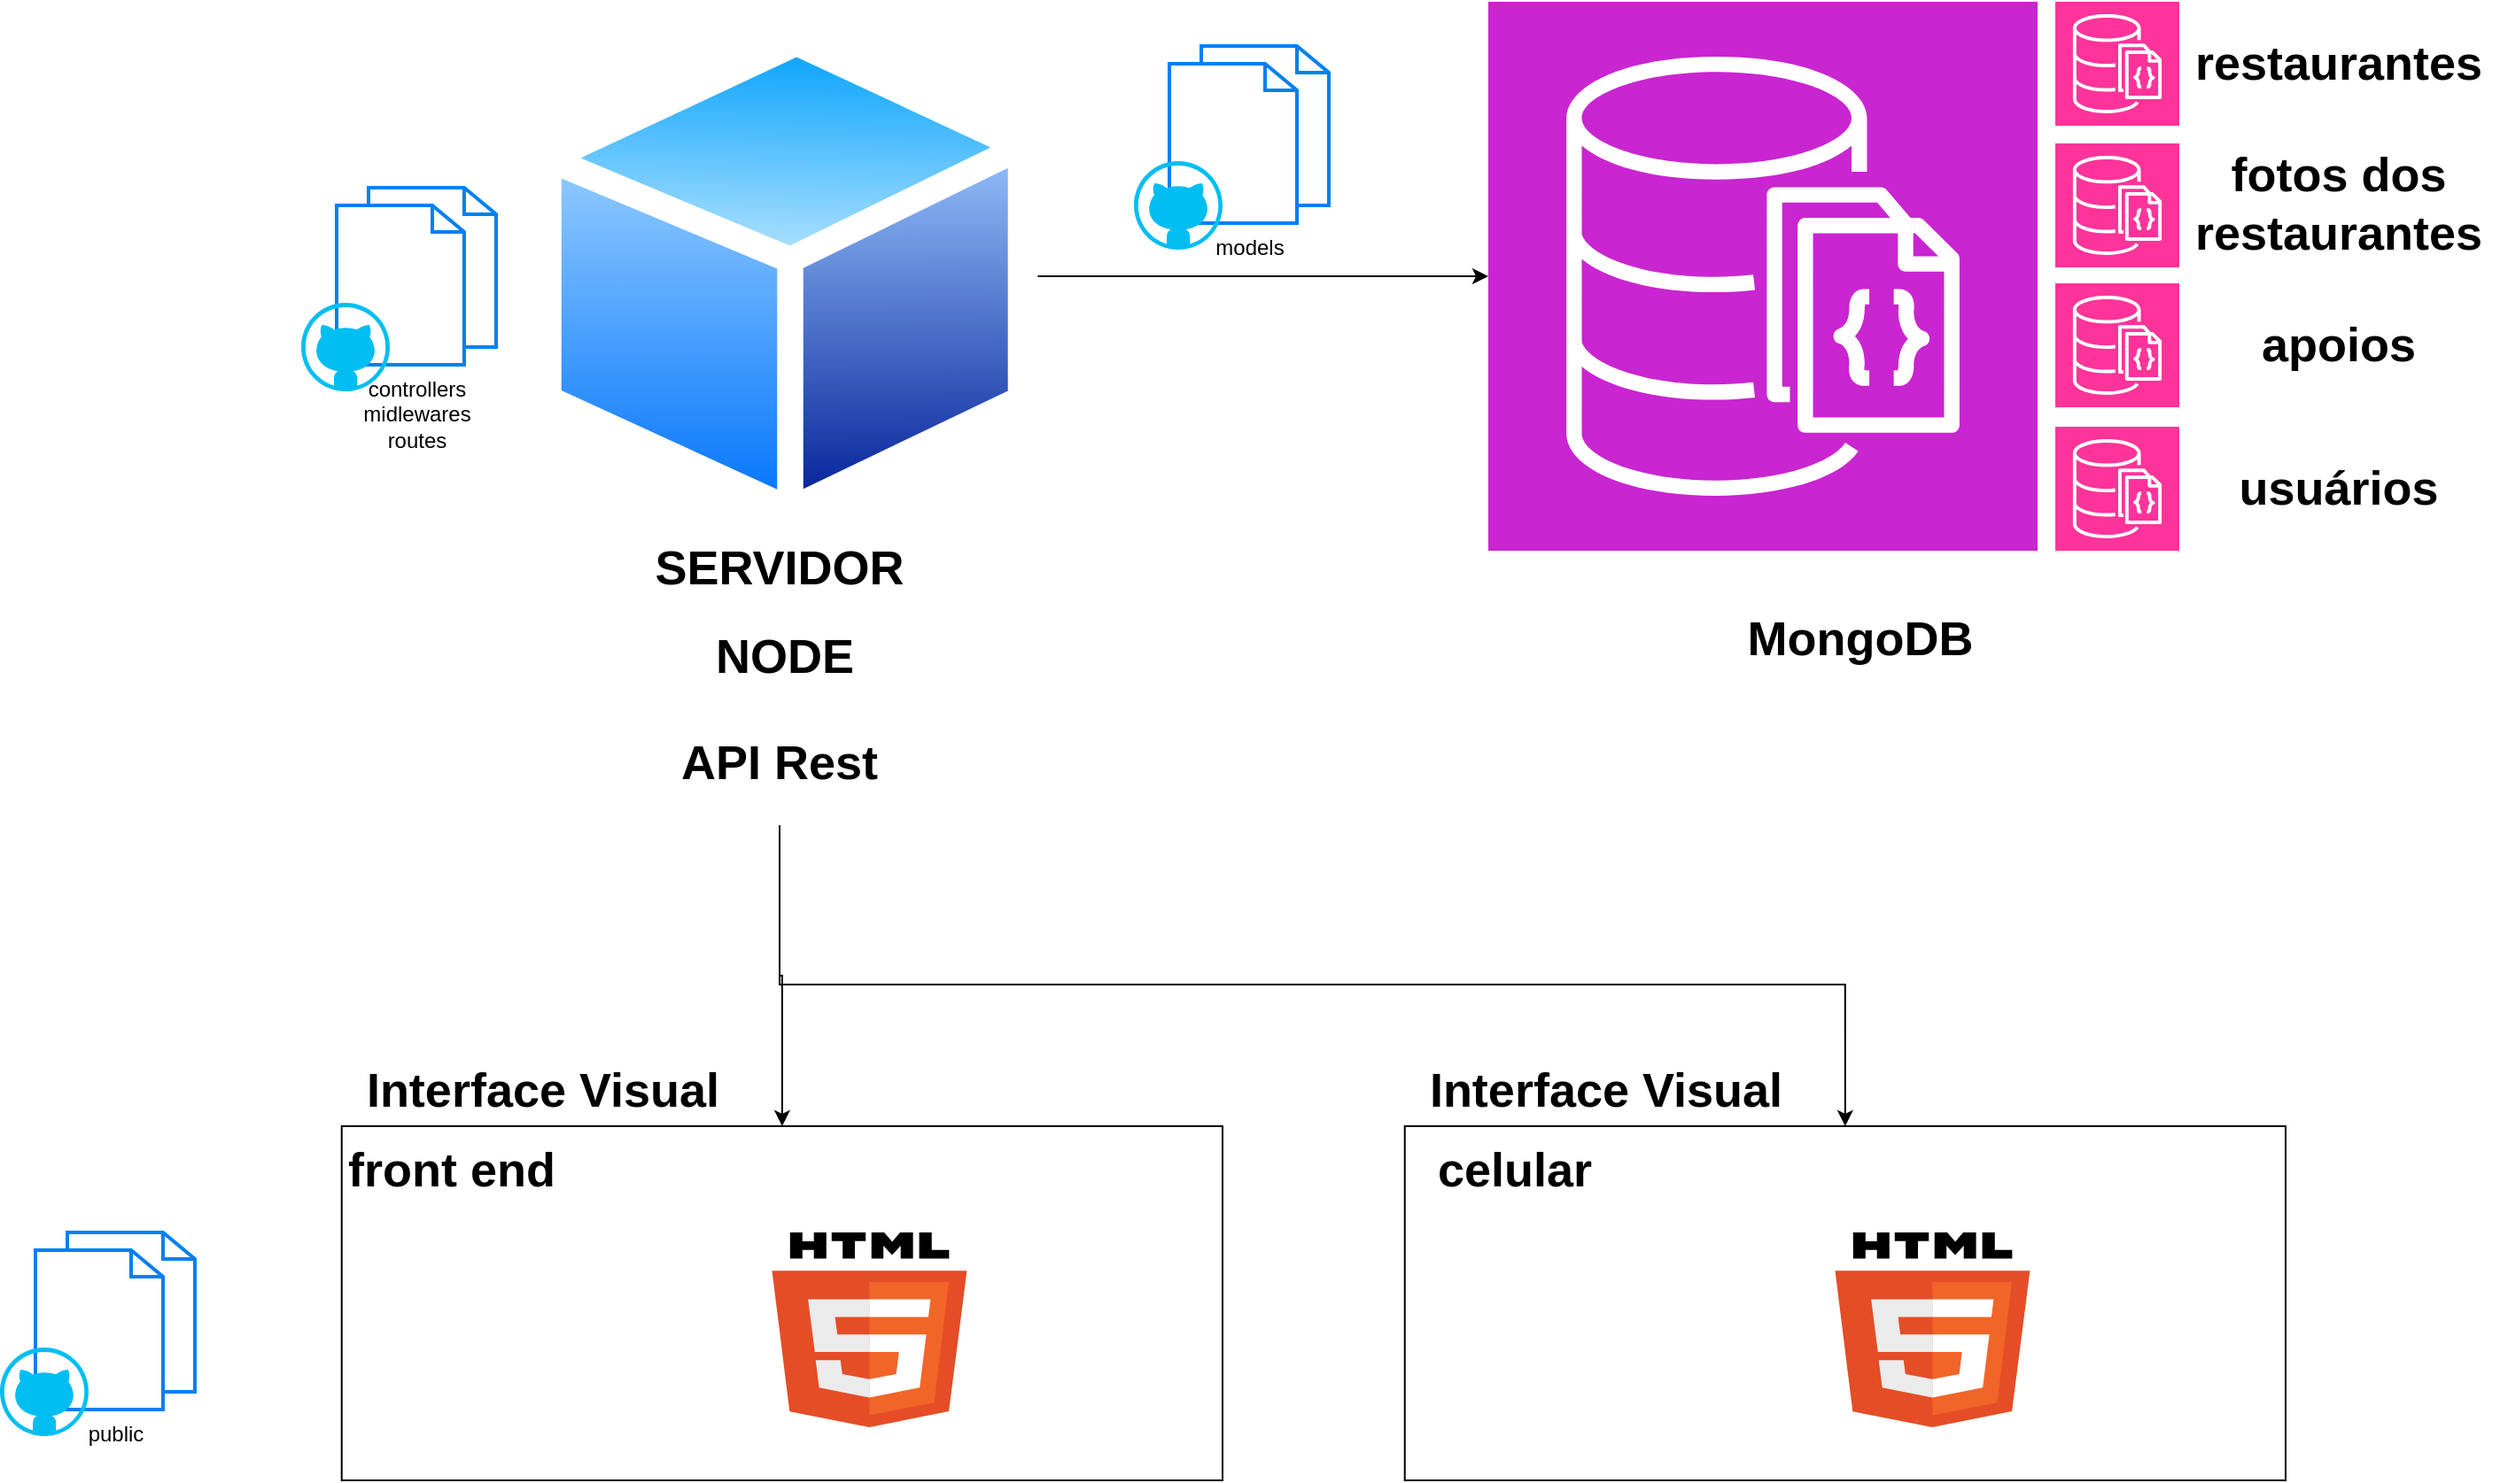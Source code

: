 <mxfile version="22.1.16" type="github">
  <diagram name="Página-1" id="lW9l5fCmu44EM4-M8ipz">
    <mxGraphModel dx="1571" dy="802" grid="1" gridSize="10" guides="1" tooltips="1" connect="1" arrows="1" fold="1" page="1" pageScale="1" pageWidth="6000" pageHeight="4500" math="0" shadow="0">
      <root>
        <mxCell id="0" />
        <mxCell id="1" parent="0" />
        <mxCell id="lbt80tdAz6W8DyTQuJgX-18" value="" style="rounded=0;whiteSpace=wrap;html=1;" vertex="1" parent="1">
          <mxGeometry x="262.86" y="780" width="497.14" height="200" as="geometry" />
        </mxCell>
        <mxCell id="lbt80tdAz6W8DyTQuJgX-12" style="edgeStyle=orthogonalEdgeStyle;rounded=0;orthogonalLoop=1;jettySize=auto;html=1;" edge="1" parent="1" source="lbt80tdAz6W8DyTQuJgX-1" target="lbt80tdAz6W8DyTQuJgX-2">
          <mxGeometry relative="1" as="geometry" />
        </mxCell>
        <mxCell id="lbt80tdAz6W8DyTQuJgX-1" value="" style="image;aspect=fixed;perimeter=ellipsePerimeter;html=1;align=center;shadow=0;dashed=0;spacingTop=3;image=img/lib/active_directory/generic_node.svg;" vertex="1" parent="1">
          <mxGeometry x="370" y="160" width="285.72" height="280" as="geometry" />
        </mxCell>
        <mxCell id="lbt80tdAz6W8DyTQuJgX-2" value="" style="sketch=0;points=[[0,0,0],[0.25,0,0],[0.5,0,0],[0.75,0,0],[1,0,0],[0,1,0],[0.25,1,0],[0.5,1,0],[0.75,1,0],[1,1,0],[0,0.25,0],[0,0.5,0],[0,0.75,0],[1,0.25,0],[1,0.5,0],[1,0.75,0]];outlineConnect=0;fontColor=#232F3E;fillColor=#C925D1;strokeColor=#ffffff;dashed=0;verticalLabelPosition=bottom;verticalAlign=top;align=center;html=1;fontSize=12;fontStyle=0;aspect=fixed;shape=mxgraph.aws4.resourceIcon;resIcon=mxgraph.aws4.documentdb_with_mongodb_compatibility;" vertex="1" parent="1">
          <mxGeometry x="910" y="145" width="310" height="310" as="geometry" />
        </mxCell>
        <mxCell id="lbt80tdAz6W8DyTQuJgX-3" value="" style="sketch=0;points=[[0,0,0],[0.25,0,0],[0.5,0,0],[0.75,0,0],[1,0,0],[0,1,0],[0.25,1,0],[0.5,1,0],[0.75,1,0],[1,1,0],[0,0.25,0],[0,0.5,0],[0,0.75,0],[1,0.25,0],[1,0.5,0],[1,0.75,0]];outlineConnect=0;fontColor=#232F3E;fillColor=#FF3399;strokeColor=#ffffff;dashed=0;verticalLabelPosition=bottom;verticalAlign=top;align=center;html=1;fontSize=12;fontStyle=0;aspect=fixed;shape=mxgraph.aws4.resourceIcon;resIcon=mxgraph.aws4.documentdb_with_mongodb_compatibility;" vertex="1" parent="1">
          <mxGeometry x="1230" y="145" width="70" height="70" as="geometry" />
        </mxCell>
        <mxCell id="lbt80tdAz6W8DyTQuJgX-4" value="" style="dashed=0;outlineConnect=0;html=1;align=center;labelPosition=center;verticalLabelPosition=bottom;verticalAlign=top;shape=mxgraph.weblogos.html5" vertex="1" parent="1">
          <mxGeometry x="505.72" y="840" width="110" height="110" as="geometry" />
        </mxCell>
        <mxCell id="lbt80tdAz6W8DyTQuJgX-5" value="" style="shape=image;html=1;verticalAlign=top;verticalLabelPosition=bottom;labelBackgroundColor=#ffffff;imageAspect=0;aspect=fixed;image=https://cdn1.iconfinder.com/data/icons/ionicons-fill-vol-2/512/logo-javascript-128.png;fontColor=#FFFF00;" vertex="1" parent="1">
          <mxGeometry x="365.72" y="830" width="128" height="128" as="geometry" />
        </mxCell>
        <mxCell id="lbt80tdAz6W8DyTQuJgX-6" value="" style="sketch=0;points=[[0,0,0],[0.25,0,0],[0.5,0,0],[0.75,0,0],[1,0,0],[0,1,0],[0.25,1,0],[0.5,1,0],[0.75,1,0],[1,1,0],[0,0.25,0],[0,0.5,0],[0,0.75,0],[1,0.25,0],[1,0.5,0],[1,0.75,0]];outlineConnect=0;fontColor=#232F3E;fillColor=#FF3399;strokeColor=#ffffff;dashed=0;verticalLabelPosition=bottom;verticalAlign=top;align=center;html=1;fontSize=12;fontStyle=0;aspect=fixed;shape=mxgraph.aws4.resourceIcon;resIcon=mxgraph.aws4.documentdb_with_mongodb_compatibility;" vertex="1" parent="1">
          <mxGeometry x="1230" y="225" width="70" height="70" as="geometry" />
        </mxCell>
        <mxCell id="lbt80tdAz6W8DyTQuJgX-7" value="" style="sketch=0;points=[[0,0,0],[0.25,0,0],[0.5,0,0],[0.75,0,0],[1,0,0],[0,1,0],[0.25,1,0],[0.5,1,0],[0.75,1,0],[1,1,0],[0,0.25,0],[0,0.5,0],[0,0.75,0],[1,0.25,0],[1,0.5,0],[1,0.75,0]];outlineConnect=0;fontColor=#232F3E;fillColor=#FF3399;strokeColor=#ffffff;dashed=0;verticalLabelPosition=bottom;verticalAlign=top;align=center;html=1;fontSize=12;fontStyle=0;aspect=fixed;shape=mxgraph.aws4.resourceIcon;resIcon=mxgraph.aws4.documentdb_with_mongodb_compatibility;" vertex="1" parent="1">
          <mxGeometry x="1230" y="304" width="70" height="70" as="geometry" />
        </mxCell>
        <mxCell id="lbt80tdAz6W8DyTQuJgX-8" value="" style="sketch=0;points=[[0,0,0],[0.25,0,0],[0.5,0,0],[0.75,0,0],[1,0,0],[0,1,0],[0.25,1,0],[0.5,1,0],[0.75,1,0],[1,1,0],[0,0.25,0],[0,0.5,0],[0,0.75,0],[1,0.25,0],[1,0.5,0],[1,0.75,0]];outlineConnect=0;fontColor=#232F3E;fillColor=#FF3399;strokeColor=#ffffff;dashed=0;verticalLabelPosition=bottom;verticalAlign=top;align=center;html=1;fontSize=12;fontStyle=0;aspect=fixed;shape=mxgraph.aws4.resourceIcon;resIcon=mxgraph.aws4.documentdb_with_mongodb_compatibility;" vertex="1" parent="1">
          <mxGeometry x="1230" y="385" width="70" height="70" as="geometry" />
        </mxCell>
        <mxCell id="lbt80tdAz6W8DyTQuJgX-9" value="SERVIDOR" style="text;html=1;strokeColor=none;fillColor=none;align=center;verticalAlign=middle;whiteSpace=wrap;rounded=0;fontStyle=1;fontSize=27;" vertex="1" parent="1">
          <mxGeometry x="420" y="430" width="180" height="70" as="geometry" />
        </mxCell>
        <mxCell id="lbt80tdAz6W8DyTQuJgX-10" value="NODE" style="text;html=1;strokeColor=none;fillColor=none;align=center;verticalAlign=middle;whiteSpace=wrap;rounded=0;fontStyle=1;fontSize=27;" vertex="1" parent="1">
          <mxGeometry x="422.86" y="480" width="180" height="70" as="geometry" />
        </mxCell>
        <mxCell id="lbt80tdAz6W8DyTQuJgX-21" style="edgeStyle=orthogonalEdgeStyle;rounded=0;orthogonalLoop=1;jettySize=auto;html=1;" edge="1" parent="1" source="lbt80tdAz6W8DyTQuJgX-11" target="lbt80tdAz6W8DyTQuJgX-18">
          <mxGeometry relative="1" as="geometry" />
        </mxCell>
        <mxCell id="lbt80tdAz6W8DyTQuJgX-27" style="edgeStyle=orthogonalEdgeStyle;rounded=0;orthogonalLoop=1;jettySize=auto;html=1;entryX=0.5;entryY=0;entryDx=0;entryDy=0;" edge="1" parent="1" source="lbt80tdAz6W8DyTQuJgX-11" target="lbt80tdAz6W8DyTQuJgX-22">
          <mxGeometry relative="1" as="geometry">
            <Array as="points">
              <mxPoint x="510" y="700" />
              <mxPoint x="1111" y="700" />
            </Array>
          </mxGeometry>
        </mxCell>
        <mxCell id="lbt80tdAz6W8DyTQuJgX-11" value="API Rest" style="text;html=1;strokeColor=none;fillColor=none;align=center;verticalAlign=middle;whiteSpace=wrap;rounded=0;fontStyle=1;fontSize=27;" vertex="1" parent="1">
          <mxGeometry x="420" y="540" width="180" height="70" as="geometry" />
        </mxCell>
        <mxCell id="lbt80tdAz6W8DyTQuJgX-13" value="MongoDB" style="text;html=1;strokeColor=none;fillColor=none;align=center;verticalAlign=middle;whiteSpace=wrap;rounded=0;fontStyle=1;fontSize=27;" vertex="1" parent="1">
          <mxGeometry x="1030" y="470" width="180" height="70" as="geometry" />
        </mxCell>
        <mxCell id="lbt80tdAz6W8DyTQuJgX-14" value="restaurantes" style="text;html=1;strokeColor=none;fillColor=none;align=center;verticalAlign=middle;whiteSpace=wrap;rounded=0;fontStyle=1;fontSize=27;" vertex="1" parent="1">
          <mxGeometry x="1300" y="145" width="180" height="70" as="geometry" />
        </mxCell>
        <mxCell id="lbt80tdAz6W8DyTQuJgX-15" value="fotos dos restaurantes" style="text;html=1;strokeColor=none;fillColor=none;align=center;verticalAlign=middle;whiteSpace=wrap;rounded=0;fontStyle=1;fontSize=27;" vertex="1" parent="1">
          <mxGeometry x="1300" y="224" width="180" height="70" as="geometry" />
        </mxCell>
        <mxCell id="lbt80tdAz6W8DyTQuJgX-16" value="apoios" style="text;html=1;strokeColor=none;fillColor=none;align=center;verticalAlign=middle;whiteSpace=wrap;rounded=0;fontStyle=1;fontSize=27;" vertex="1" parent="1">
          <mxGeometry x="1300" y="304" width="180" height="70" as="geometry" />
        </mxCell>
        <mxCell id="lbt80tdAz6W8DyTQuJgX-17" value="usuários" style="text;html=1;strokeColor=none;fillColor=none;align=center;verticalAlign=middle;whiteSpace=wrap;rounded=0;fontStyle=1;fontSize=27;" vertex="1" parent="1">
          <mxGeometry x="1300" y="385" width="180" height="70" as="geometry" />
        </mxCell>
        <mxCell id="lbt80tdAz6W8DyTQuJgX-19" value="Interface Visual" style="text;html=1;strokeColor=none;fillColor=none;align=center;verticalAlign=middle;whiteSpace=wrap;rounded=0;fontStyle=1;fontSize=27;" vertex="1" parent="1">
          <mxGeometry x="262.86" y="740" width="227.14" height="40" as="geometry" />
        </mxCell>
        <mxCell id="lbt80tdAz6W8DyTQuJgX-20" value="front end" style="text;html=1;strokeColor=none;fillColor=none;align=center;verticalAlign=middle;whiteSpace=wrap;rounded=0;fontStyle=1;fontSize=27;" vertex="1" parent="1">
          <mxGeometry x="260" y="780" width="130" height="50" as="geometry" />
        </mxCell>
        <mxCell id="lbt80tdAz6W8DyTQuJgX-22" value="" style="rounded=0;whiteSpace=wrap;html=1;" vertex="1" parent="1">
          <mxGeometry x="862.86" y="780" width="497.14" height="200" as="geometry" />
        </mxCell>
        <mxCell id="lbt80tdAz6W8DyTQuJgX-23" value="" style="dashed=0;outlineConnect=0;html=1;align=center;labelPosition=center;verticalLabelPosition=bottom;verticalAlign=top;shape=mxgraph.weblogos.html5" vertex="1" parent="1">
          <mxGeometry x="1105.72" y="840" width="110" height="110" as="geometry" />
        </mxCell>
        <mxCell id="lbt80tdAz6W8DyTQuJgX-24" value="" style="shape=image;html=1;verticalAlign=top;verticalLabelPosition=bottom;labelBackgroundColor=#ffffff;imageAspect=0;aspect=fixed;image=https://cdn1.iconfinder.com/data/icons/ionicons-fill-vol-2/512/logo-javascript-128.png;fontColor=#FFFF00;" vertex="1" parent="1">
          <mxGeometry x="965.72" y="830" width="128" height="128" as="geometry" />
        </mxCell>
        <mxCell id="lbt80tdAz6W8DyTQuJgX-25" value="Interface Visual" style="text;html=1;strokeColor=none;fillColor=none;align=center;verticalAlign=middle;whiteSpace=wrap;rounded=0;fontStyle=1;fontSize=27;" vertex="1" parent="1">
          <mxGeometry x="862.86" y="740" width="227.14" height="40" as="geometry" />
        </mxCell>
        <mxCell id="lbt80tdAz6W8DyTQuJgX-26" value="celular" style="text;html=1;strokeColor=none;fillColor=none;align=center;verticalAlign=middle;whiteSpace=wrap;rounded=0;fontStyle=1;fontSize=27;" vertex="1" parent="1">
          <mxGeometry x="860" y="780" width="130" height="50" as="geometry" />
        </mxCell>
        <mxCell id="lbt80tdAz6W8DyTQuJgX-32" value="" style="group" vertex="1" connectable="0" parent="1">
          <mxGeometry x="70" y="840" width="110" height="115" as="geometry" />
        </mxCell>
        <mxCell id="lbt80tdAz6W8DyTQuJgX-29" value="public" style="html=1;verticalLabelPosition=bottom;align=center;labelBackgroundColor=#ffffff;verticalAlign=top;strokeWidth=2;strokeColor=#0080F0;shadow=0;dashed=0;shape=mxgraph.ios7.icons.documents;" vertex="1" parent="lbt80tdAz6W8DyTQuJgX-32">
          <mxGeometry x="20" width="90" height="100" as="geometry" />
        </mxCell>
        <mxCell id="lbt80tdAz6W8DyTQuJgX-31" value="" style="verticalLabelPosition=bottom;html=1;verticalAlign=top;align=center;strokeColor=none;fillColor=#00BEF2;shape=mxgraph.azure.github_code;pointerEvents=1;" vertex="1" parent="lbt80tdAz6W8DyTQuJgX-32">
          <mxGeometry y="65" width="50" height="50" as="geometry" />
        </mxCell>
        <mxCell id="lbt80tdAz6W8DyTQuJgX-33" value="" style="group" vertex="1" connectable="0" parent="1">
          <mxGeometry x="710" y="170" width="110" height="115" as="geometry" />
        </mxCell>
        <mxCell id="lbt80tdAz6W8DyTQuJgX-34" value="models" style="html=1;verticalLabelPosition=bottom;align=center;labelBackgroundColor=#ffffff;verticalAlign=top;strokeWidth=2;strokeColor=#0080F0;shadow=0;dashed=0;shape=mxgraph.ios7.icons.documents;" vertex="1" parent="lbt80tdAz6W8DyTQuJgX-33">
          <mxGeometry x="20" width="90" height="100" as="geometry" />
        </mxCell>
        <mxCell id="lbt80tdAz6W8DyTQuJgX-35" value="" style="verticalLabelPosition=bottom;html=1;verticalAlign=top;align=center;strokeColor=none;fillColor=#00BEF2;shape=mxgraph.azure.github_code;pointerEvents=1;" vertex="1" parent="lbt80tdAz6W8DyTQuJgX-33">
          <mxGeometry y="65" width="50" height="50" as="geometry" />
        </mxCell>
        <mxCell id="lbt80tdAz6W8DyTQuJgX-36" value="" style="group" vertex="1" connectable="0" parent="1">
          <mxGeometry x="240" y="250" width="110" height="115" as="geometry" />
        </mxCell>
        <mxCell id="lbt80tdAz6W8DyTQuJgX-37" value="controllers&lt;br&gt;midlewares&lt;br&gt;routes" style="html=1;verticalLabelPosition=bottom;align=center;labelBackgroundColor=#ffffff;verticalAlign=top;strokeWidth=2;strokeColor=#0080F0;shadow=0;dashed=0;shape=mxgraph.ios7.icons.documents;" vertex="1" parent="lbt80tdAz6W8DyTQuJgX-36">
          <mxGeometry x="20" width="90" height="100" as="geometry" />
        </mxCell>
        <mxCell id="lbt80tdAz6W8DyTQuJgX-38" value="" style="verticalLabelPosition=bottom;html=1;verticalAlign=top;align=center;strokeColor=none;fillColor=#00BEF2;shape=mxgraph.azure.github_code;pointerEvents=1;" vertex="1" parent="lbt80tdAz6W8DyTQuJgX-36">
          <mxGeometry y="65" width="50" height="50" as="geometry" />
        </mxCell>
      </root>
    </mxGraphModel>
  </diagram>
</mxfile>
